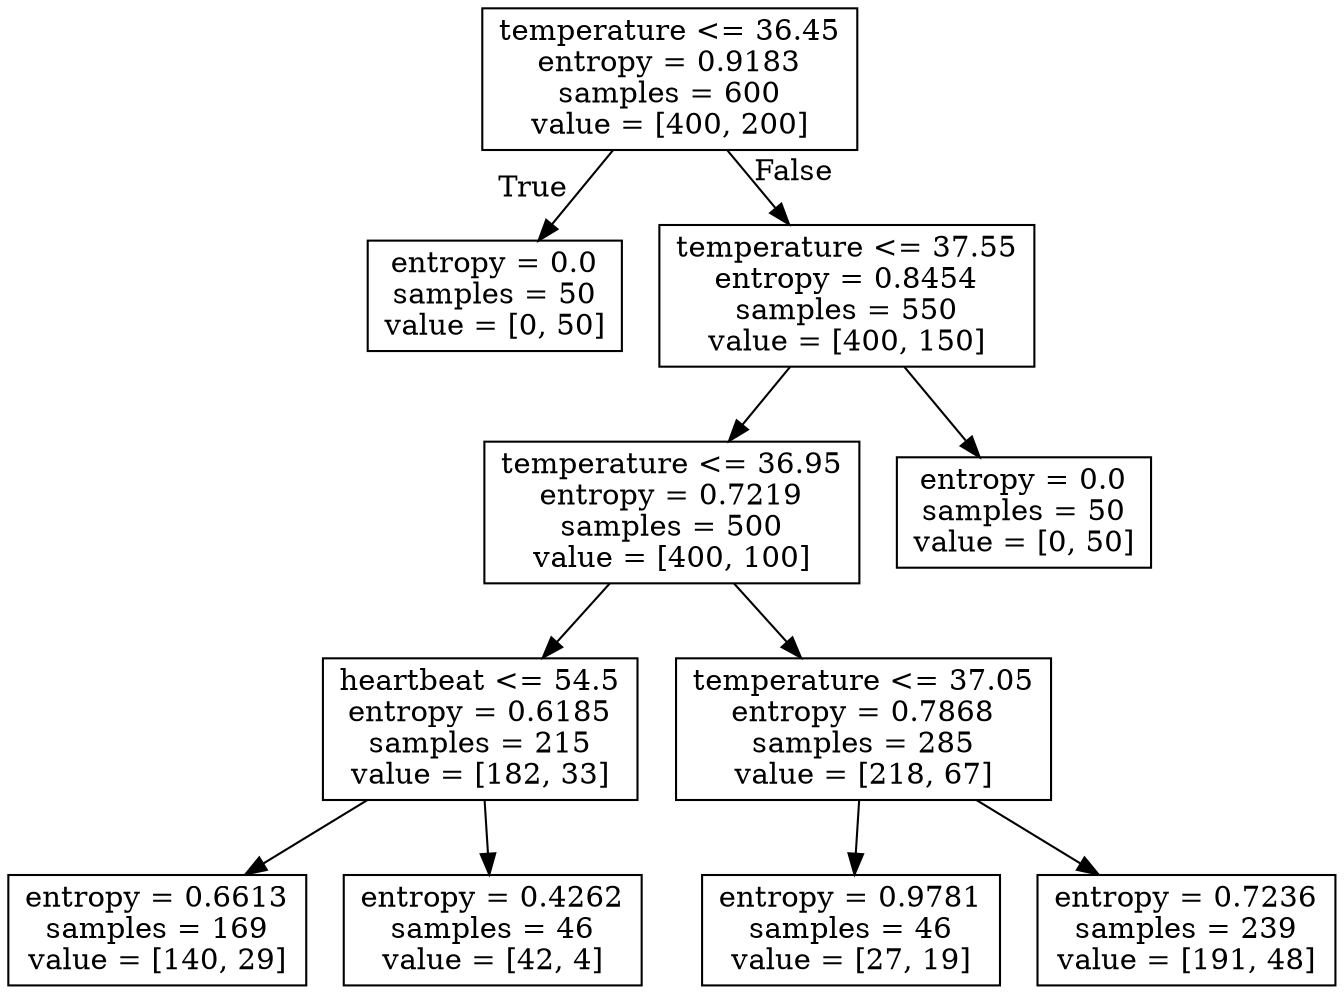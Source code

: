 digraph Tree {
node [shape=box] ;
0 [label="temperature <= 36.45\nentropy = 0.9183\nsamples = 600\nvalue = [400, 200]"] ;
1 [label="entropy = 0.0\nsamples = 50\nvalue = [0, 50]"] ;
0 -> 1 [labeldistance=2.5, labelangle=45, headlabel="True"] ;
2 [label="temperature <= 37.55\nentropy = 0.8454\nsamples = 550\nvalue = [400, 150]"] ;
0 -> 2 [labeldistance=2.5, labelangle=-45, headlabel="False"] ;
3 [label="temperature <= 36.95\nentropy = 0.7219\nsamples = 500\nvalue = [400, 100]"] ;
2 -> 3 ;
4 [label="heartbeat <= 54.5\nentropy = 0.6185\nsamples = 215\nvalue = [182, 33]"] ;
3 -> 4 ;
5 [label="entropy = 0.6613\nsamples = 169\nvalue = [140, 29]"] ;
4 -> 5 ;
6 [label="entropy = 0.4262\nsamples = 46\nvalue = [42, 4]"] ;
4 -> 6 ;
7 [label="temperature <= 37.05\nentropy = 0.7868\nsamples = 285\nvalue = [218, 67]"] ;
3 -> 7 ;
8 [label="entropy = 0.9781\nsamples = 46\nvalue = [27, 19]"] ;
7 -> 8 ;
9 [label="entropy = 0.7236\nsamples = 239\nvalue = [191, 48]"] ;
7 -> 9 ;
10 [label="entropy = 0.0\nsamples = 50\nvalue = [0, 50]"] ;
2 -> 10 ;
}